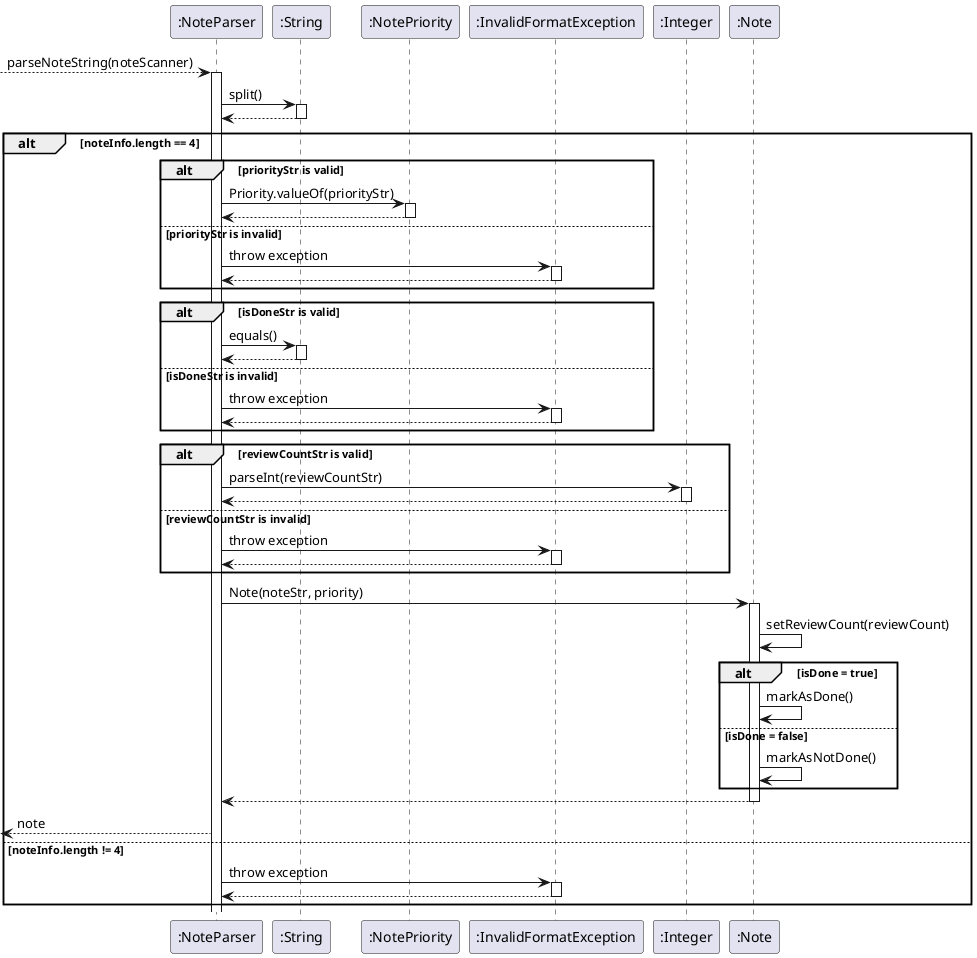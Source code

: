 @startuml
    --> ":NoteParser": parseNoteString(noteScanner)
    activate ":NoteParser"
    ":NoteParser" -> ":String": split()
    activate ":String"
    ":String" --> ":NoteParser"
    deactivate ":String"
    alt noteInfo.length == 4
        alt priorityStr is valid
            ":NoteParser" -> ":NotePriority": Priority.valueOf(priorityStr)
            activate ":NotePriority"
            ":NotePriority" --> ":NoteParser"
            deactivate ":NotePriority"
        else priorityStr is invalid
            ":NoteParser" -> ":InvalidFormatException": throw exception
            activate ":InvalidFormatException"
            ":InvalidFormatException" --> ":NoteParser"
            deactivate ":InvalidFormatException"
        end
        alt isDoneStr is valid
            ":NoteParser" -> ":String": equals()
            activate ":String"
            ":String" --> ":NoteParser"
            deactivate ":String"
        else isDoneStr is invalid
            ":NoteParser" -> ":InvalidFormatException": throw exception
            activate ":InvalidFormatException"
            ":InvalidFormatException" --> ":NoteParser"
            deactivate ":InvalidFormatException"
        end
        alt reviewCountStr is valid
            ":NoteParser" -> ":Integer": parseInt(reviewCountStr)
            activate ":Integer"
            ":Integer" --> ":NoteParser"
            deactivate ":Integer"
        else reviewCountStr is invalid
            ":NoteParser" -> ":InvalidFormatException": throw exception
            activate ":InvalidFormatException"
            ":InvalidFormatException" --> ":NoteParser"
            deactivate ":InvalidFormatException"
        end
        ":NoteParser" -> ":Note": Note(noteStr, priority)
        activate ":Note"
        ":Note" -> ":Note": setReviewCount(reviewCount)
        alt isDone = true
            ":Note" -> ":Note": markAsDone()
        else isDone = false
            ":Note" -> ":Note": markAsNotDone()
        end
        ":Note" --> ":NoteParser"
        deactivate ":Note"
        <-- ":NoteParser": note
    else noteInfo.length != 4
            ":NoteParser" -> ":InvalidFormatException": throw exception
            activate ":InvalidFormatException"
            ":InvalidFormatException" --> ":NoteParser"
            deactivate ":InvalidFormatException"
    end
@enduml
